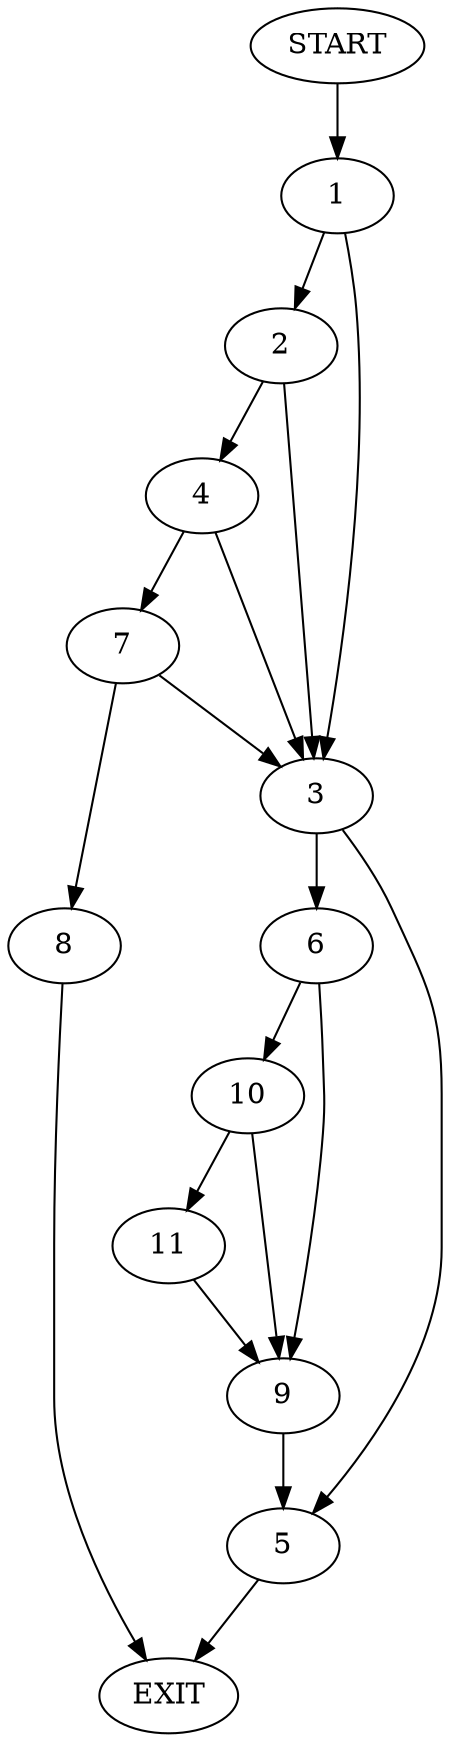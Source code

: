 digraph {
0 [label="START"]
12 [label="EXIT"]
0 -> 1
1 -> 2
1 -> 3
2 -> 4
2 -> 3
3 -> 5
3 -> 6
4 -> 7
4 -> 3
7 -> 3
7 -> 8
8 -> 12
6 -> 9
6 -> 10
5 -> 12
9 -> 5
10 -> 11
10 -> 9
11 -> 9
}
